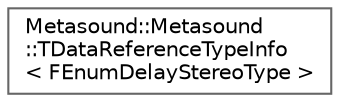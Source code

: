 digraph "Graphical Class Hierarchy"
{
 // INTERACTIVE_SVG=YES
 // LATEX_PDF_SIZE
  bgcolor="transparent";
  edge [fontname=Helvetica,fontsize=10,labelfontname=Helvetica,labelfontsize=10];
  node [fontname=Helvetica,fontsize=10,shape=box,height=0.2,width=0.4];
  rankdir="LR";
  Node0 [id="Node000000",label="Metasound::Metasound\l::TDataReferenceTypeInfo\l\< FEnumDelayStereoType \>",height=0.2,width=0.4,color="grey40", fillcolor="white", style="filled",URL="$d1/da2/structMetasound_1_1_1_1Metasound_1_1TDataReferenceTypeInfo_3_01FEnumDelayStereoType_01_4.html",tooltip=" "];
}
